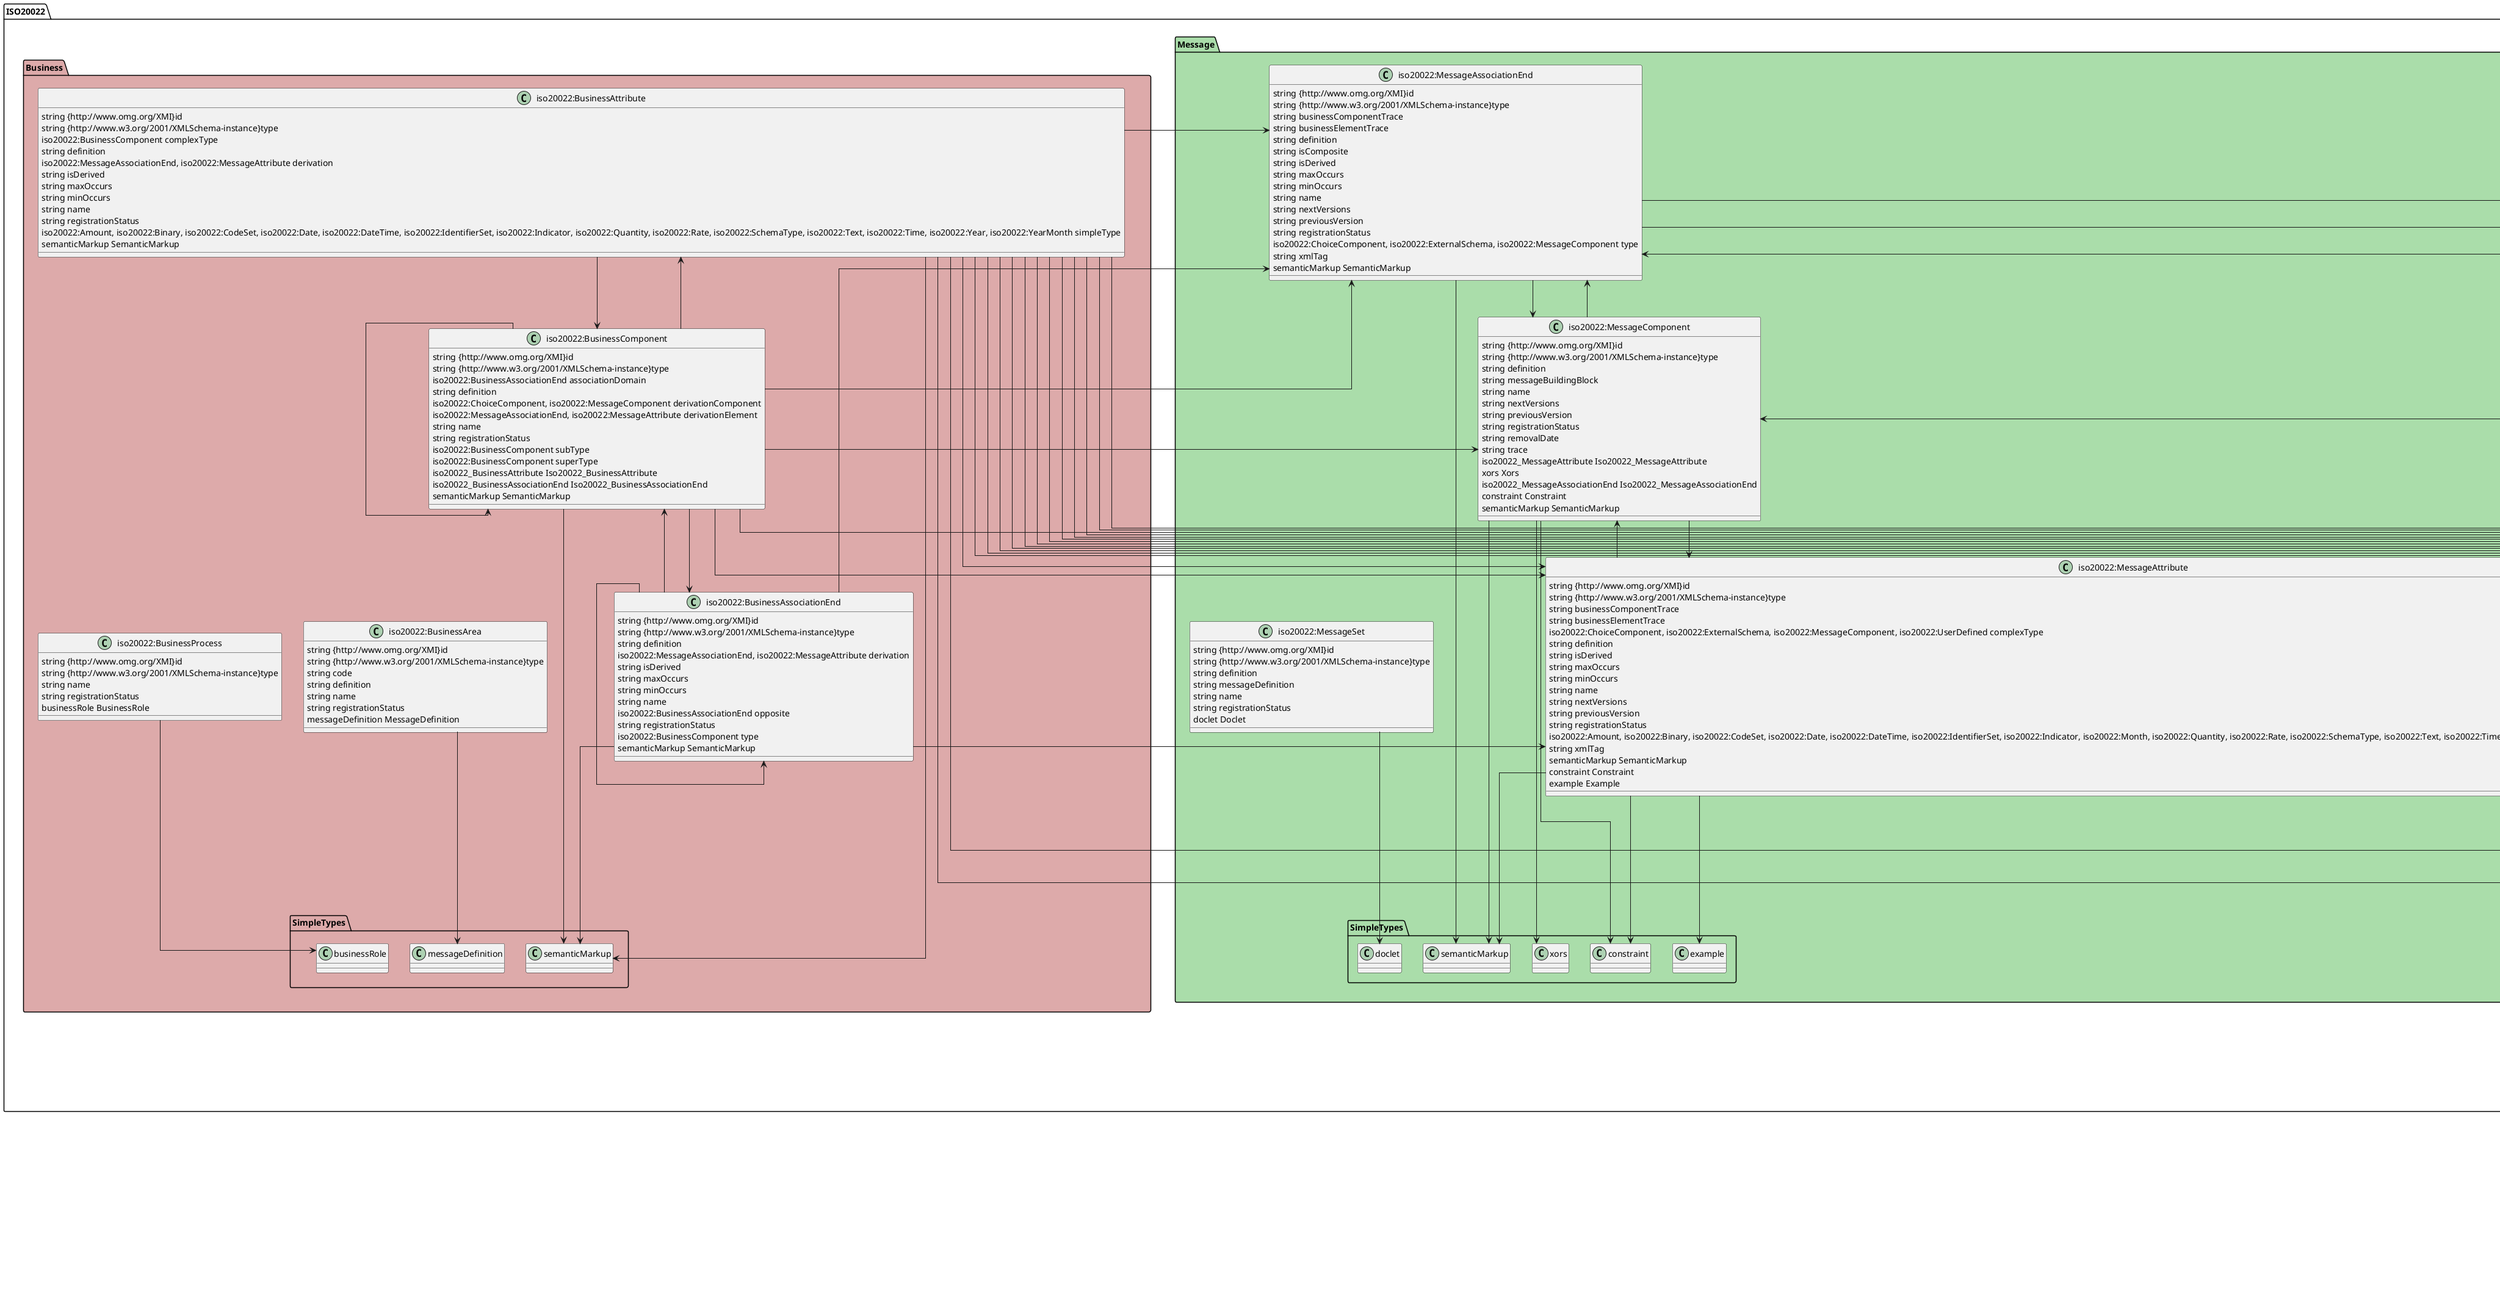 ﻿@startuml ERepository.iso20022 Model (Auto-Generated)

' Split into 4 pages
page 4x1
skinparam linetype ortho


namespace ISO20022.Business #DDAAAA {
class iso20022_BusinessAttribute as "iso20022:BusinessAttribute" {
	string {http://www.omg.org/XMI}id
	string {http://www.w3.org/2001/XMLSchema-instance}type
	iso20022:BusinessComponent complexType
	string definition
	iso20022:MessageAssociationEnd, iso20022:MessageAttribute derivation
	string isDerived
	string maxOccurs
	string minOccurs
	string name
	string registrationStatus
	iso20022:Amount, iso20022:Binary, iso20022:CodeSet, iso20022:Date, iso20022:DateTime, iso20022:IdentifierSet, iso20022:Indicator, iso20022:Quantity, iso20022:Rate, iso20022:SchemaType, iso20022:Text, iso20022:Time, iso20022:Year, iso20022:YearMonth simpleType
	semanticMarkup SemanticMarkup
}

class iso20022_BusinessAssociationEnd as "iso20022:BusinessAssociationEnd" {
	string {http://www.omg.org/XMI}id
	string {http://www.w3.org/2001/XMLSchema-instance}type
	string definition
	iso20022:MessageAssociationEnd, iso20022:MessageAttribute derivation
	string isDerived
	string maxOccurs
	string minOccurs
	string name
	iso20022:BusinessAssociationEnd opposite
	string registrationStatus
	iso20022:BusinessComponent type
	semanticMarkup SemanticMarkup
}

class iso20022_BusinessComponent as "iso20022:BusinessComponent" {
	string {http://www.omg.org/XMI}id
	string {http://www.w3.org/2001/XMLSchema-instance}type
	iso20022:BusinessAssociationEnd associationDomain
	string definition
	iso20022:ChoiceComponent, iso20022:MessageComponent derivationComponent
	iso20022:MessageAssociationEnd, iso20022:MessageAttribute derivationElement
	string name
	string registrationStatus
	iso20022:BusinessComponent subType
	iso20022:BusinessComponent superType
	iso20022_BusinessAttribute Iso20022_BusinessAttribute
	iso20022_BusinessAssociationEnd Iso20022_BusinessAssociationEnd
	semanticMarkup SemanticMarkup
}

class iso20022_BusinessArea as "iso20022:BusinessArea" {
	string {http://www.omg.org/XMI}id
	string {http://www.w3.org/2001/XMLSchema-instance}type
	string code
	string definition
	string name
	string registrationStatus
	messageDefinition MessageDefinition
}

class iso20022_BusinessProcess as "iso20022:BusinessProcess" {
	string {http://www.omg.org/XMI}id
	string {http://www.w3.org/2001/XMLSchema-instance}type
	string name
	string registrationStatus
	businessRole BusinessRole
}


iso20022_BusinessAttribute --> ISO20022.Business.iso20022_BusinessComponent
iso20022_BusinessAttribute --> ISO20022.Message.iso20022_MessageAssociationEnd
iso20022_BusinessAttribute --> ISO20022.Message.iso20022_MessageAttribute
iso20022_BusinessAttribute --> ISO20022.Properties.iso20022_Amount
iso20022_BusinessAttribute --> ISO20022.Properties.iso20022_Binary
iso20022_BusinessAttribute --> ISO20022.Properties.iso20022_CodeSet
iso20022_BusinessAttribute --> ISO20022.Properties.iso20022_Date
iso20022_BusinessAttribute --> ISO20022.Properties.iso20022_DateTime
iso20022_BusinessAttribute --> ISO20022.Properties.iso20022_IdentifierSet
iso20022_BusinessAttribute --> ISO20022.Properties.iso20022_Indicator
iso20022_BusinessAttribute --> ISO20022.Properties.iso20022_Quantity
iso20022_BusinessAttribute --> ISO20022.Properties.iso20022_Rate
iso20022_BusinessAttribute --> ISO20022.Properties.iso20022_SchemaType
iso20022_BusinessAttribute --> ISO20022.Properties.iso20022_Text
iso20022_BusinessAttribute --> ISO20022.Properties.iso20022_Time
iso20022_BusinessAttribute --> ISO20022.Properties.iso20022_Year
iso20022_BusinessAttribute --> ISO20022.Properties.iso20022_YearMonth
iso20022_BusinessAttribute --> SimpleTypes.semanticMarkup
iso20022_BusinessAssociationEnd --> ISO20022.Business.iso20022_BusinessAssociationEnd
iso20022_BusinessAssociationEnd --> ISO20022.Business.iso20022_BusinessComponent
iso20022_BusinessAssociationEnd --> ISO20022.Message.iso20022_MessageAssociationEnd
iso20022_BusinessAssociationEnd --> ISO20022.Message.iso20022_MessageAttribute
iso20022_BusinessAssociationEnd --> SimpleTypes.semanticMarkup
iso20022_BusinessComponent --> ISO20022.Business.iso20022_BusinessAssociationEnd
iso20022_BusinessComponent --> ISO20022.Business.iso20022_BusinessAttribute
iso20022_BusinessComponent --> ISO20022.Business.iso20022_BusinessComponent
iso20022_BusinessComponent --> ISO20022.Message.iso20022_MessageAssociationEnd
iso20022_BusinessComponent --> ISO20022.Message.iso20022_MessageAttribute
iso20022_BusinessComponent --> ISO20022.Message.iso20022_MessageComponent
iso20022_BusinessComponent --> ISO20022.Properties.iso20022_ChoiceComponent
iso20022_BusinessComponent --> SimpleTypes.semanticMarkup
iso20022_BusinessArea --> SimpleTypes.messageDefinition
iso20022_BusinessProcess --> SimpleTypes.businessRole

}

ISO20022.Properties -[hidden]left-> SimpleTypes
ISO20022.Business -[hidden]left-> ISO20022.Message
ISO20022.Business -[hidden]down-> ISO20022.Properties
ISO20022.Message -[hidden]down-> SimpleTypes


namespace ISO20022.Message #AADDAA {
class iso20022_MessageAttribute as "iso20022:MessageAttribute" {
	string {http://www.omg.org/XMI}id
	string {http://www.w3.org/2001/XMLSchema-instance}type
	string businessComponentTrace
	string businessElementTrace
	iso20022:ChoiceComponent, iso20022:ExternalSchema, iso20022:MessageComponent, iso20022:UserDefined complexType
	string definition
	string isDerived
	string maxOccurs
	string minOccurs
	string name
	string nextVersions
	string previousVersion
	string registrationStatus
	iso20022:Amount, iso20022:Binary, iso20022:CodeSet, iso20022:Date, iso20022:DateTime, iso20022:IdentifierSet, iso20022:Indicator, iso20022:Month, iso20022:Quantity, iso20022:Rate, iso20022:SchemaType, iso20022:Text, iso20022:Time, iso20022:Year, iso20022:YearMonth simpleType
	string xmlTag
	semanticMarkup SemanticMarkup
	constraint Constraint
	example Example
}

class iso20022_MessageComponent as "iso20022:MessageComponent" {
	string {http://www.omg.org/XMI}id
	string {http://www.w3.org/2001/XMLSchema-instance}type
	string definition
	string messageBuildingBlock
	string name
	string nextVersions
	string previousVersion
	string registrationStatus
	string removalDate
	string trace
	iso20022_MessageAttribute Iso20022_MessageAttribute
	xors Xors
	iso20022_MessageAssociationEnd Iso20022_MessageAssociationEnd
	constraint Constraint
	semanticMarkup SemanticMarkup
}

class iso20022_MessageAssociationEnd as "iso20022:MessageAssociationEnd" {
	string {http://www.omg.org/XMI}id
	string {http://www.w3.org/2001/XMLSchema-instance}type
	string businessComponentTrace
	string businessElementTrace
	string definition
	string isComposite
	string isDerived
	string maxOccurs
	string minOccurs
	string name
	string nextVersions
	string previousVersion
	string registrationStatus
	iso20022:ChoiceComponent, iso20022:ExternalSchema, iso20022:MessageComponent type
	string xmlTag
	semanticMarkup SemanticMarkup
}

class iso20022_MessageSet as "iso20022:MessageSet" {
	string {http://www.omg.org/XMI}id
	string {http://www.w3.org/2001/XMLSchema-instance}type
	string definition
	string messageDefinition
	string name
	string registrationStatus
	doclet Doclet
}


iso20022_MessageAttribute --> ISO20022.Message.iso20022_MessageComponent
iso20022_MessageAttribute --> ISO20022.Properties.iso20022_Amount
iso20022_MessageAttribute --> ISO20022.Properties.iso20022_Binary
iso20022_MessageAttribute --> ISO20022.Properties.iso20022_ChoiceComponent
iso20022_MessageAttribute --> ISO20022.Properties.iso20022_CodeSet
iso20022_MessageAttribute --> ISO20022.Properties.iso20022_Date
iso20022_MessageAttribute --> ISO20022.Properties.iso20022_DateTime
iso20022_MessageAttribute --> ISO20022.Properties.iso20022_ExternalSchema
iso20022_MessageAttribute --> ISO20022.Properties.iso20022_IdentifierSet
iso20022_MessageAttribute --> ISO20022.Properties.iso20022_Indicator
iso20022_MessageAttribute --> ISO20022.Properties.iso20022_Month
iso20022_MessageAttribute --> ISO20022.Properties.iso20022_Quantity
iso20022_MessageAttribute --> ISO20022.Properties.iso20022_Rate
iso20022_MessageAttribute --> ISO20022.Properties.iso20022_SchemaType
iso20022_MessageAttribute --> ISO20022.Properties.iso20022_Text
iso20022_MessageAttribute --> ISO20022.Properties.iso20022_Time
iso20022_MessageAttribute --> ISO20022.Properties.iso20022_UserDefined
iso20022_MessageAttribute --> ISO20022.Properties.iso20022_Year
iso20022_MessageAttribute --> ISO20022.Properties.iso20022_YearMonth
iso20022_MessageAttribute --> SimpleTypes.constraint
iso20022_MessageAttribute --> SimpleTypes.example
iso20022_MessageAttribute --> SimpleTypes.semanticMarkup
iso20022_MessageComponent --> ISO20022.Message.iso20022_MessageAssociationEnd
iso20022_MessageComponent --> ISO20022.Message.iso20022_MessageAttribute
iso20022_MessageComponent --> SimpleTypes.constraint
iso20022_MessageComponent --> SimpleTypes.semanticMarkup
iso20022_MessageComponent --> SimpleTypes.xors
iso20022_MessageAssociationEnd --> ISO20022.Message.iso20022_MessageComponent
iso20022_MessageAssociationEnd --> ISO20022.Properties.iso20022_ChoiceComponent
iso20022_MessageAssociationEnd --> ISO20022.Properties.iso20022_ExternalSchema
iso20022_MessageAssociationEnd --> SimpleTypes.semanticMarkup
iso20022_MessageSet --> SimpleTypes.doclet

}

ISO20022.Properties -[hidden]left-> SimpleTypes
ISO20022.Business -[hidden]left-> ISO20022.Message
ISO20022.Business -[hidden]down-> ISO20022.Properties
ISO20022.Message -[hidden]down-> SimpleTypes


namespace ISO20022.Properties #AAAADD {
class iso20022_ChoiceComponent as "iso20022:ChoiceComponent" {
	string {http://www.omg.org/XMI}id
	string {http://www.w3.org/2001/XMLSchema-instance}type
	string definition
	string messageBuildingBlock
	string name
	string nextVersions
	string previousVersion
	string registrationStatus
	string removalDate
	string trace
	iso20022_MessageAttribute Iso20022_MessageAttribute
	constraint Constraint
	iso20022_MessageAssociationEnd Iso20022_MessageAssociationEnd
	semanticMarkup SemanticMarkup
}

class iso20022_UserDefined as "iso20022:UserDefined" {
	string {http://www.omg.org/XMI}id
	string {http://www.w3.org/2001/XMLSchema-instance}type
	string definition
	string name
	string namespace
	string namespaceList
	string processContents
	string registrationStatus
	string removalDate
}

class iso20022_ExternalSchema as "iso20022:ExternalSchema" {
	string {http://www.omg.org/XMI}id
	string {http://www.w3.org/2001/XMLSchema-instance}type
	string definition
	string messageBuildingBlock
	string name
	string processContent
	string registrationStatus
	constraint Constraint
	namespaceList NamespaceList
}

class iso20022_Text as "iso20022:Text" {
	string {http://www.omg.org/XMI}id
	string {http://www.w3.org/2001/XMLSchema-instance}type
	string definition
	string length
	string maxLength
	string minLength
	string name
	string pattern
	string registrationStatus
	string removalDate
}

class iso20022_DateTime as "iso20022:DateTime" {
	string {http://www.omg.org/XMI}id
	string {http://www.w3.org/2001/XMLSchema-instance}type
	string definition
	string name
	string pattern
	string registrationStatus
}

class iso20022_Date as "iso20022:Date" {
	string {http://www.omg.org/XMI}id
	string {http://www.w3.org/2001/XMLSchema-instance}type
	string definition
	string name
	string registrationStatus
}

class iso20022_IdentifierSet as "iso20022:IdentifierSet" {
	string {http://www.omg.org/XMI}id
	string {http://www.w3.org/2001/XMLSchema-instance}type
	string definition
	string identificationScheme
	string maxLength
	string minLength
	string name
	string pattern
	string registrationStatus
	string removalDate
	example Example
	constraint Constraint
}

class iso20022_CodeSet as "iso20022:CodeSet" {
	string {http://www.omg.org/XMI}id
	string {http://www.w3.org/2001/XMLSchema-instance}type
	string definition
	iso20022:CodeSet derivation
	string length
	string maxLength
	string minLength
	string name
	string nextVersions
	string pattern
	string previousVersion
	string registrationStatus
	string removalDate
	string trace
	example Example
	constraint Constraint
	code Code
	semanticMarkup SemanticMarkup
}

class iso20022_Indicator as "iso20022:Indicator" {
	string {http://www.omg.org/XMI}id
	string {http://www.w3.org/2001/XMLSchema-instance}type
	string definition
	string meaningWhenFalse
	string meaningWhenTrue
	string name
	string registrationStatus
	semanticMarkup SemanticMarkup
}

class iso20022_Quantity as "iso20022:Quantity" {
	string {http://www.omg.org/XMI}id
	string {http://www.w3.org/2001/XMLSchema-instance}type
	string definition
	string fractionDigits
	string maxInclusive
	string minInclusive
	string name
	string pattern
	string registrationStatus
	string removalDate
	string totalDigits
	example Example
	constraint Constraint
}

class iso20022_Amount as "iso20022:Amount" {
	string {http://www.omg.org/XMI}id
	string {http://www.w3.org/2001/XMLSchema-instance}type
	string currencyIdentifierSet
	string definition
	string fractionDigits
	string maxInclusive
	string minInclusive
	string name
	string registrationStatus
	string totalDigits
	example Example
	constraint Constraint
}

class iso20022_Time as "iso20022:Time" {
	string {http://www.omg.org/XMI}id
	string {http://www.w3.org/2001/XMLSchema-instance}type
	string definition
	string name
	string registrationStatus
}

class iso20022_Rate as "iso20022:Rate" {
	string {http://www.omg.org/XMI}id
	string {http://www.w3.org/2001/XMLSchema-instance}type
	string baseValue
	string definition
	string fractionDigits
	string maxInclusive
	string minInclusive
	string name
	string registrationStatus
	string removalDate
	string totalDigits
	example Example
}

class iso20022_YearMonth as "iso20022:YearMonth" {
	string {http://www.omg.org/XMI}id
	string {http://www.w3.org/2001/XMLSchema-instance}type
	string definition
	string name
	string registrationStatus
	example Example
}

class iso20022_Year as "iso20022:Year" {
	string {http://www.omg.org/XMI}id
	string {http://www.w3.org/2001/XMLSchema-instance}type
	string definition
	string maxInclusive
	string minInclusive
	string name
	string registrationStatus
	example Example
}

class iso20022_Binary as "iso20022:Binary" {
	string {http://www.omg.org/XMI}id
	string {http://www.w3.org/2001/XMLSchema-instance}type
	string definition
	string maxLength
	string minLength
	string name
	string registrationStatus
}

class iso20022_SchemaType as "iso20022:SchemaType" {
	string {http://www.omg.org/XMI}id
	string {http://www.w3.org/2001/XMLSchema-instance}type
	string definition
	string kind
	string name
	string registrationStatus
}

class iso20022_Month as "iso20022:Month" {
	string {http://www.omg.org/XMI}id
	string {http://www.w3.org/2001/XMLSchema-instance}type
	string definition
	string name
	string registrationStatus
}


iso20022_ChoiceComponent --> ISO20022.Message.iso20022_MessageAssociationEnd
iso20022_ChoiceComponent --> ISO20022.Message.iso20022_MessageAttribute
iso20022_ChoiceComponent --> SimpleTypes.constraint
iso20022_ChoiceComponent --> SimpleTypes.semanticMarkup
iso20022_ExternalSchema --> SimpleTypes.constraint
iso20022_ExternalSchema --> SimpleTypes.namespaceList
iso20022_IdentifierSet --> SimpleTypes.constraint
iso20022_IdentifierSet --> SimpleTypes.example
iso20022_CodeSet --> ISO20022.Properties.iso20022_CodeSet
iso20022_CodeSet --> SimpleTypes.code
iso20022_CodeSet --> SimpleTypes.constraint
iso20022_CodeSet --> SimpleTypes.example
iso20022_CodeSet --> SimpleTypes.semanticMarkup
iso20022_Indicator --> SimpleTypes.semanticMarkup
iso20022_Quantity --> SimpleTypes.constraint
iso20022_Quantity --> SimpleTypes.example
iso20022_Amount --> SimpleTypes.constraint
iso20022_Amount --> SimpleTypes.example
iso20022_Rate --> SimpleTypes.example
iso20022_YearMonth --> SimpleTypes.example
iso20022_Year --> SimpleTypes.example

}

ISO20022.Properties -[hidden]left-> SimpleTypes
ISO20022.Business -[hidden]left-> ISO20022.Message
ISO20022.Business -[hidden]down-> ISO20022.Properties
ISO20022.Message -[hidden]down-> SimpleTypes


namespace SimpleTypes #DDDDDD {
class elements as "elements" {
	string {http://www.omg.org/XMI}id
	string name
	string value
}

class semanticMarkup as "semanticMarkup" {
	string {http://www.omg.org/XMI}id
	string type
	elements Elements
}

class xors as "xors" {
	string {http://www.omg.org/XMI}id
	string definition
	string impactedElements
	string impactedMessageBuildingBlocks
	string name
	string registrationStatus
}

class constraint as "constraint" {
	string {http://www.omg.org/XMI}id
	string definition
	string expression
	string expressionLanguage
	string name
	string nextVersions
	string previousVersion
	string registrationStatus
}

class example as "example" {
}

class namespaceList as "namespaceList" {
}

class code as "code" {
	string {http://www.omg.org/XMI}id
	string codeName
	string definition
	string name
	string nextVersions
	string previousVersion
	string registrationStatus
	string removalDate
	semanticMarkup SemanticMarkup
}

class doclet as "doclet" {
	string {http://www.omg.org/XMI}id
	string content
	string type
}

class messageBuildingBlock as "messageBuildingBlock" {
	string {http://www.omg.org/XMI}id
	iso20022:ChoiceComponent, iso20022:ExternalSchema, iso20022:MessageComponent complexType
	string definition
	string maxOccurs
	string minOccurs
	string name
	string nextVersions
	string previousVersion
	string registrationStatus
	iso20022:Amount, iso20022:CodeSet, iso20022:Date, iso20022:DateTime, iso20022:Indicator, iso20022:Quantity, iso20022:Text simpleType
	string xmlTag
	semanticMarkup SemanticMarkup
	example Example
}

class messageDefinitionIdentifier as "messageDefinitionIdentifier" {
	string businessArea
	string flavour
	string messageFunctionality
	string version
}

class messageDefinition as "messageDefinition" {
	string {http://www.omg.org/XMI}id
	string definition
	string messageSet
	string name
	string nextVersions
	string previousVersion
	string registrationStatus
	string rootElement
	string xmlName
	string xmlTag
	constraint Constraint
	messageBuildingBlock MessageBuildingBlock
	messageDefinitionIdentifier MessageDefinitionIdentifier
	doclet Doclet
	xors Xors
	semanticMarkup SemanticMarkup
}

class businessRole as "businessRole" {
	string {http://www.omg.org/XMI}id
	string definition
	string name
	string registrationStatus
	semanticMarkup SemanticMarkup
}


semanticMarkup --> SimpleTypes.elements
code --> SimpleTypes.semanticMarkup
messageBuildingBlock --> ISO20022.Message.iso20022_MessageComponent
messageBuildingBlock --> ISO20022.Properties.iso20022_Amount
messageBuildingBlock --> ISO20022.Properties.iso20022_ChoiceComponent
messageBuildingBlock --> ISO20022.Properties.iso20022_CodeSet
messageBuildingBlock --> ISO20022.Properties.iso20022_Date
messageBuildingBlock --> ISO20022.Properties.iso20022_DateTime
messageBuildingBlock --> ISO20022.Properties.iso20022_ExternalSchema
messageBuildingBlock --> ISO20022.Properties.iso20022_Indicator
messageBuildingBlock --> ISO20022.Properties.iso20022_Quantity
messageBuildingBlock --> ISO20022.Properties.iso20022_Text
messageBuildingBlock --> SimpleTypes.example
messageBuildingBlock --> SimpleTypes.semanticMarkup
messageDefinition --> SimpleTypes.constraint
messageDefinition --> SimpleTypes.doclet
messageDefinition --> SimpleTypes.messageBuildingBlock
messageDefinition --> SimpleTypes.messageDefinitionIdentifier
messageDefinition --> SimpleTypes.semanticMarkup
messageDefinition --> SimpleTypes.xors
businessRole --> SimpleTypes.semanticMarkup

}

ISO20022.Properties -[hidden]left-> SimpleTypes
ISO20022.Business -[hidden]left-> ISO20022.Message
ISO20022.Business -[hidden]down-> ISO20022.Properties
ISO20022.Message -[hidden]down-> SimpleTypes



@enduml